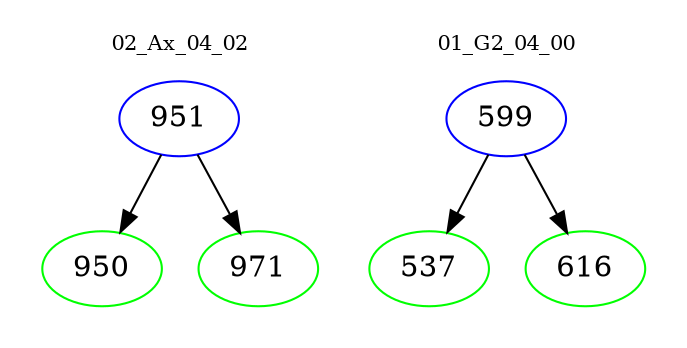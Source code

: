 digraph{
subgraph cluster_0 {
color = white
label = "02_Ax_04_02";
fontsize=10;
T0_951 [label="951", color="blue"]
T0_951 -> T0_950 [color="black"]
T0_950 [label="950", color="green"]
T0_951 -> T0_971 [color="black"]
T0_971 [label="971", color="green"]
}
subgraph cluster_1 {
color = white
label = "01_G2_04_00";
fontsize=10;
T1_599 [label="599", color="blue"]
T1_599 -> T1_537 [color="black"]
T1_537 [label="537", color="green"]
T1_599 -> T1_616 [color="black"]
T1_616 [label="616", color="green"]
}
}
